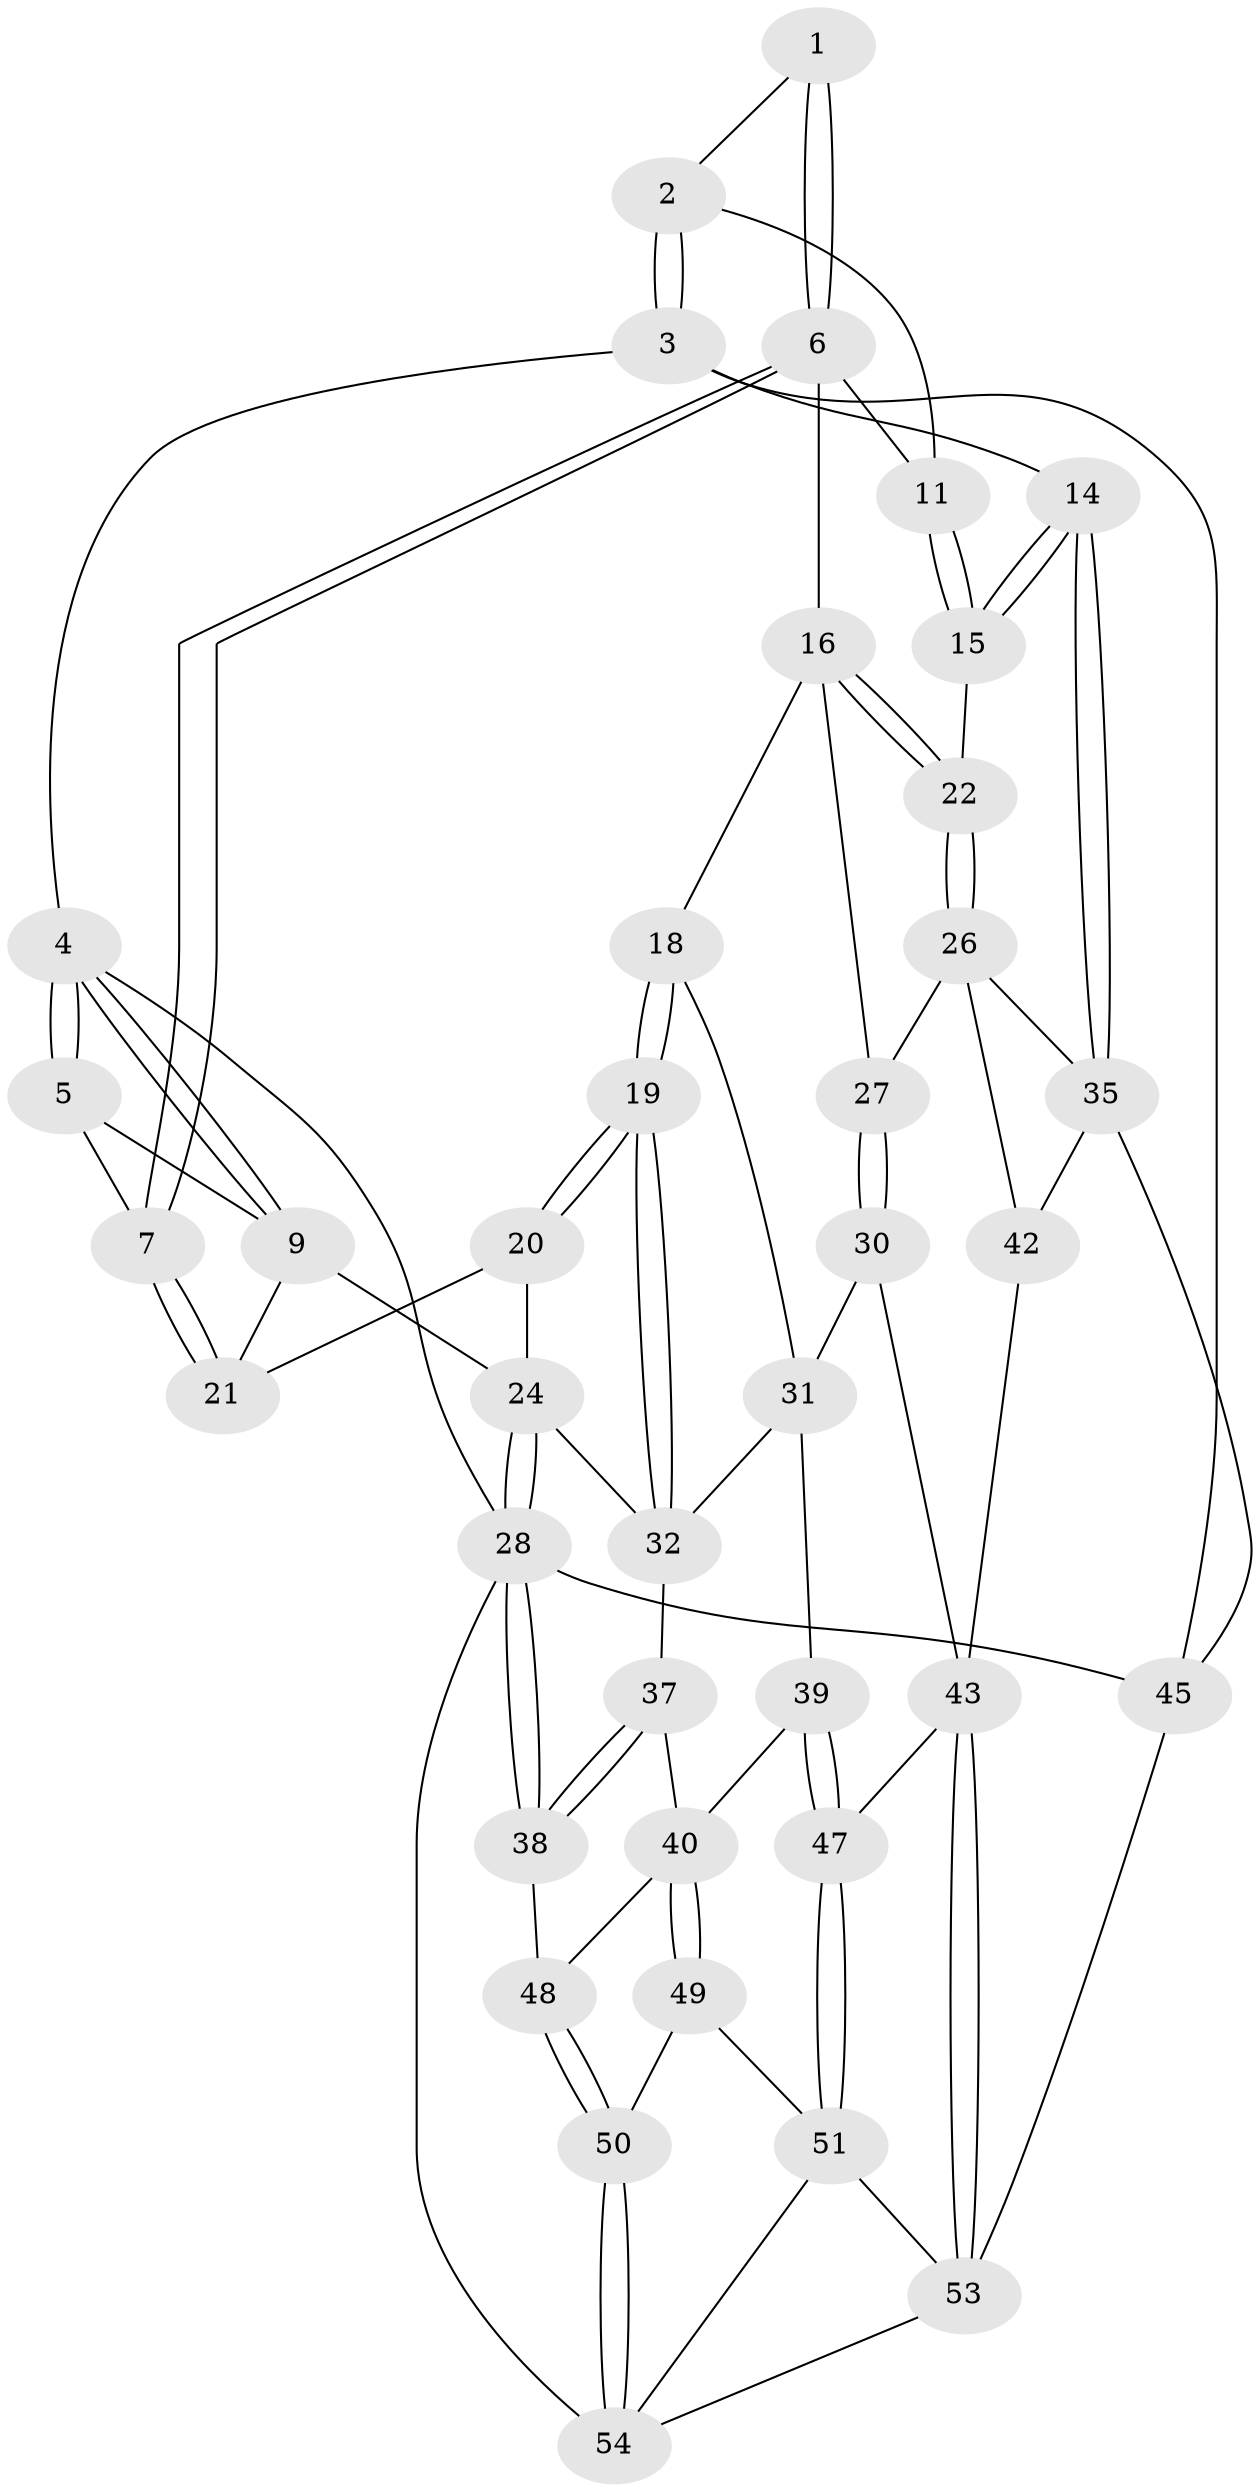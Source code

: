 // original degree distribution, {3: 0.03571428571428571, 4: 0.23214285714285715, 6: 0.19642857142857142, 5: 0.5357142857142857}
// Generated by graph-tools (version 1.1) at 2025/11/02/27/25 16:11:56]
// undirected, 39 vertices, 91 edges
graph export_dot {
graph [start="1"]
  node [color=gray90,style=filled];
  1 [pos="+0.4044976256514852+0"];
  2 [pos="+1+0",super="+10"];
  3 [pos="+1+0",super="+13"];
  4 [pos="+0+0"];
  5 [pos="+0+0",super="+8"];
  6 [pos="+0.42483903179864574+0.10331923842498995",super="+12"];
  7 [pos="+0.26853489255436047+0.19841662764596274"];
  9 [pos="+0+0.048668843946504683",super="+23"];
  11 [pos="+0.6820724585633838+0.1783272072909119"];
  14 [pos="+1+0.4157871035650606"];
  15 [pos="+0.7393127236115471+0.4022384796800214"];
  16 [pos="+0.46158736656144045+0.2390834127375446",super="+17"];
  18 [pos="+0.3951352458985841+0.4583642312525047"];
  19 [pos="+0.3247640524382755+0.4780662897038552"];
  20 [pos="+0.19708292879164208+0.33260385625260164"];
  21 [pos="+0.2079524269930014+0.2828229482208815"];
  22 [pos="+0.6783225672370911+0.46860665678260083"];
  24 [pos="+0+0.43981695876010735",super="+25"];
  26 [pos="+0.662471111342886+0.4987771390348385",super="+36"];
  27 [pos="+0.6237568587721247+0.5210414313198356"];
  28 [pos="+0+0.7475287069578037",super="+29"];
  30 [pos="+0.5589571576600763+0.6244518793152825"];
  31 [pos="+0.4413037435131712+0.5366480039982604",super="+34"];
  32 [pos="+0.3075402721749984+0.5263422507633424",super="+33"];
  35 [pos="+1+0.5825165682711007",super="+46"];
  37 [pos="+0.13409521170354005+0.5652540858925689"];
  38 [pos="+0.004656943703639965+0.7086570917194909"];
  39 [pos="+0.32246527385400375+0.6680006349183528"];
  40 [pos="+0.2880684548304028+0.6900853886771608",super="+41"];
  42 [pos="+0.748762187405494+0.7611166462367355"];
  43 [pos="+0.7044695684928756+0.7722047517524129",super="+44"];
  45 [pos="+1+1"];
  47 [pos="+0.4675814781577454+0.7052955993186807"];
  48 [pos="+0.08851470780576214+0.7351280865949673"];
  49 [pos="+0.25859087362975625+0.8602333310982145"];
  50 [pos="+0.2007442444555512+0.8908777890189278"];
  51 [pos="+0.479968132247955+0.8672699814761583",super="+52"];
  53 [pos="+0.6280325037681355+0.902903792459407",super="+55"];
  54 [pos="+0+1",super="+56"];
  1 -- 2;
  1 -- 6;
  1 -- 6;
  2 -- 3 [weight=2];
  2 -- 3;
  2 -- 11;
  3 -- 4;
  3 -- 45;
  3 -- 14;
  4 -- 5;
  4 -- 5;
  4 -- 9;
  4 -- 9;
  4 -- 28;
  5 -- 9;
  5 -- 7;
  6 -- 7;
  6 -- 7;
  6 -- 16;
  6 -- 11;
  7 -- 21;
  7 -- 21;
  9 -- 24;
  9 -- 21;
  11 -- 15;
  11 -- 15;
  14 -- 15;
  14 -- 15;
  14 -- 35;
  14 -- 35;
  15 -- 22;
  16 -- 22;
  16 -- 22;
  16 -- 18;
  16 -- 27;
  18 -- 19;
  18 -- 19;
  18 -- 31;
  19 -- 20;
  19 -- 20;
  19 -- 32;
  19 -- 32;
  20 -- 21;
  20 -- 24;
  22 -- 26;
  22 -- 26;
  24 -- 28;
  24 -- 28;
  24 -- 32;
  26 -- 27;
  26 -- 35;
  26 -- 42;
  27 -- 30;
  27 -- 30;
  28 -- 38;
  28 -- 38;
  28 -- 45;
  28 -- 54;
  30 -- 31;
  30 -- 43;
  31 -- 32;
  31 -- 39;
  32 -- 37;
  35 -- 42;
  35 -- 45;
  37 -- 38;
  37 -- 38;
  37 -- 40;
  38 -- 48;
  39 -- 40;
  39 -- 47;
  39 -- 47;
  40 -- 49;
  40 -- 49;
  40 -- 48;
  42 -- 43;
  43 -- 53;
  43 -- 53;
  43 -- 47;
  45 -- 53;
  47 -- 51;
  47 -- 51;
  48 -- 50;
  48 -- 50;
  49 -- 50;
  49 -- 51;
  50 -- 54;
  50 -- 54;
  51 -- 53;
  51 -- 54;
  53 -- 54;
}
